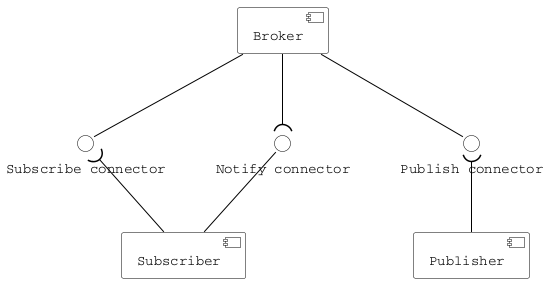 @startuml

skinparam component {
    FontName Courier
    ArrowColor black
    BorderColor black
    BackgroundColor white
}

skinparam interface {
    FontName Courier
    BorderColor black
    BackgroundColor white
}

[Broker] as b

[Publisher] as p
[Subscriber] as s

() "Publish connector" as pc
() "Subscribe connector" as sc
() "Notify connector" as nc

b -down- pc
b -down- sc
s -up- nc

p -up-( pc
s -up-( sc
b -down-( nc

@enduml
